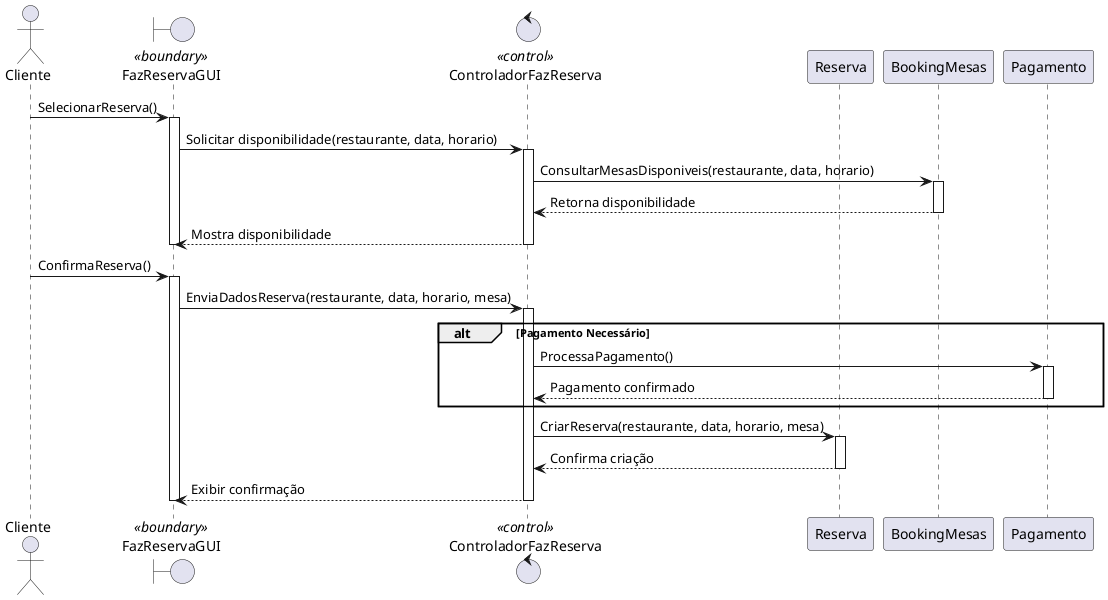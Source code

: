 @startuml
actor Cliente
boundary FazReservaGUI <<boundary>>
control ControladorFazReserva <<control>>
participant Reserva
participant BookingMesas
participant Pagamento

Cliente -> FazReservaGUI : SelecionarReserva()
activate FazReservaGUI
FazReservaGUI -> ControladorFazReserva : Solicitar disponibilidade(restaurante, data, horario)
activate ControladorFazReserva
ControladorFazReserva -> BookingMesas : ConsultarMesasDisponiveis(restaurante, data, horario)
activate BookingMesas
BookingMesas --> ControladorFazReserva : Retorna disponibilidade
deactivate BookingMesas
ControladorFazReserva --> FazReservaGUI : Mostra disponibilidade
deactivate ControladorFazReserva
deactivate FazReservaGUI

Cliente -> FazReservaGUI : ConfirmaReserva()
activate FazReservaGUI
FazReservaGUI -> ControladorFazReserva : EnviaDadosReserva(restaurante, data, horario, mesa)
activate ControladorFazReserva

alt Pagamento Necessário
    ControladorFazReserva -> Pagamento : ProcessaPagamento()
    activate Pagamento
    Pagamento --> ControladorFazReserva : Pagamento confirmado
    deactivate Pagamento
end

ControladorFazReserva -> Reserva : CriarReserva(restaurante, data, horario, mesa)
activate Reserva
Reserva --> ControladorFazReserva : Confirma criação
deactivate Reserva
ControladorFazReserva --> FazReservaGUI : Exibir confirmação
deactivate ControladorFazReserva
deactivate FazReservaGUI
@enduml
